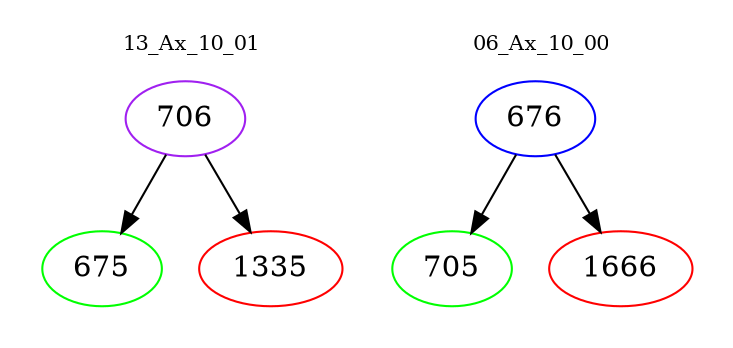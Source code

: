 digraph{
subgraph cluster_0 {
color = white
label = "13_Ax_10_01";
fontsize=10;
T0_706 [label="706", color="purple"]
T0_706 -> T0_675 [color="black"]
T0_675 [label="675", color="green"]
T0_706 -> T0_1335 [color="black"]
T0_1335 [label="1335", color="red"]
}
subgraph cluster_1 {
color = white
label = "06_Ax_10_00";
fontsize=10;
T1_676 [label="676", color="blue"]
T1_676 -> T1_705 [color="black"]
T1_705 [label="705", color="green"]
T1_676 -> T1_1666 [color="black"]
T1_1666 [label="1666", color="red"]
}
}
